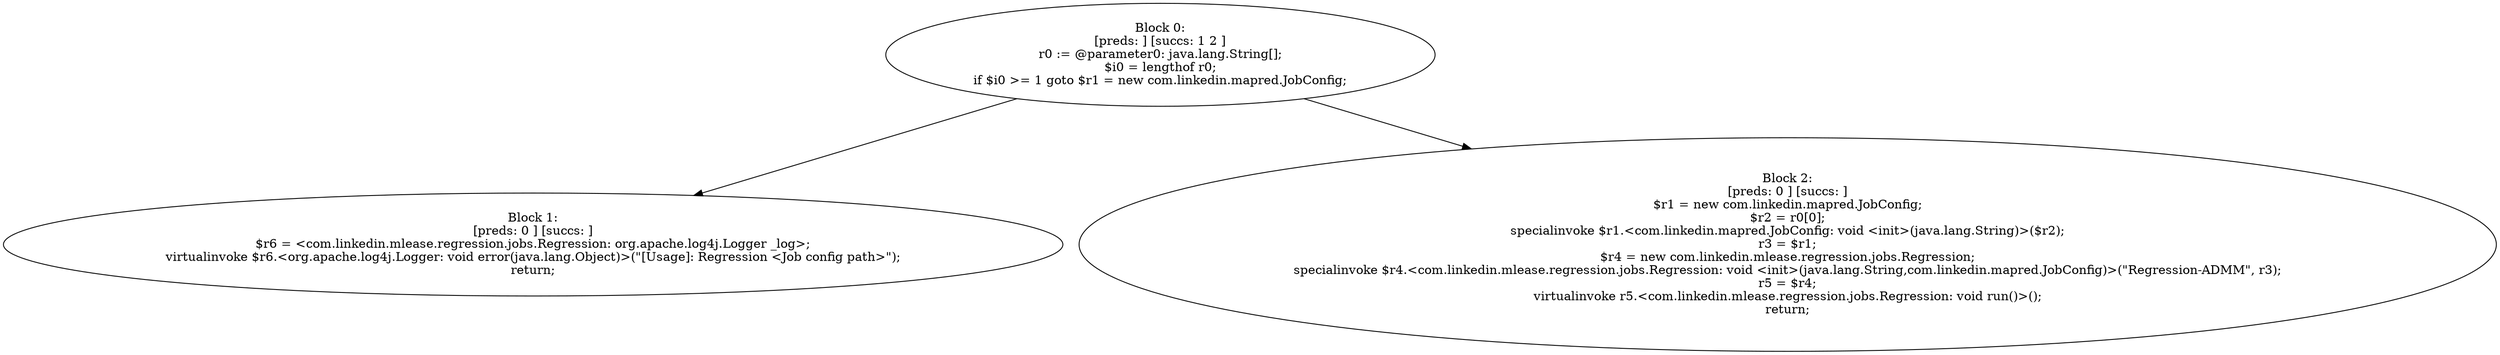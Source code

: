 digraph "unitGraph" {
    "Block 0:
[preds: ] [succs: 1 2 ]
r0 := @parameter0: java.lang.String[];
$i0 = lengthof r0;
if $i0 >= 1 goto $r1 = new com.linkedin.mapred.JobConfig;
"
    "Block 1:
[preds: 0 ] [succs: ]
$r6 = <com.linkedin.mlease.regression.jobs.Regression: org.apache.log4j.Logger _log>;
virtualinvoke $r6.<org.apache.log4j.Logger: void error(java.lang.Object)>(\"[Usage]: Regression <Job config path>\");
return;
"
    "Block 2:
[preds: 0 ] [succs: ]
$r1 = new com.linkedin.mapred.JobConfig;
$r2 = r0[0];
specialinvoke $r1.<com.linkedin.mapred.JobConfig: void <init>(java.lang.String)>($r2);
r3 = $r1;
$r4 = new com.linkedin.mlease.regression.jobs.Regression;
specialinvoke $r4.<com.linkedin.mlease.regression.jobs.Regression: void <init>(java.lang.String,com.linkedin.mapred.JobConfig)>(\"Regression-ADMM\", r3);
r5 = $r4;
virtualinvoke r5.<com.linkedin.mlease.regression.jobs.Regression: void run()>();
return;
"
    "Block 0:
[preds: ] [succs: 1 2 ]
r0 := @parameter0: java.lang.String[];
$i0 = lengthof r0;
if $i0 >= 1 goto $r1 = new com.linkedin.mapred.JobConfig;
"->"Block 1:
[preds: 0 ] [succs: ]
$r6 = <com.linkedin.mlease.regression.jobs.Regression: org.apache.log4j.Logger _log>;
virtualinvoke $r6.<org.apache.log4j.Logger: void error(java.lang.Object)>(\"[Usage]: Regression <Job config path>\");
return;
";
    "Block 0:
[preds: ] [succs: 1 2 ]
r0 := @parameter0: java.lang.String[];
$i0 = lengthof r0;
if $i0 >= 1 goto $r1 = new com.linkedin.mapred.JobConfig;
"->"Block 2:
[preds: 0 ] [succs: ]
$r1 = new com.linkedin.mapred.JobConfig;
$r2 = r0[0];
specialinvoke $r1.<com.linkedin.mapred.JobConfig: void <init>(java.lang.String)>($r2);
r3 = $r1;
$r4 = new com.linkedin.mlease.regression.jobs.Regression;
specialinvoke $r4.<com.linkedin.mlease.regression.jobs.Regression: void <init>(java.lang.String,com.linkedin.mapred.JobConfig)>(\"Regression-ADMM\", r3);
r5 = $r4;
virtualinvoke r5.<com.linkedin.mlease.regression.jobs.Regression: void run()>();
return;
";
}
